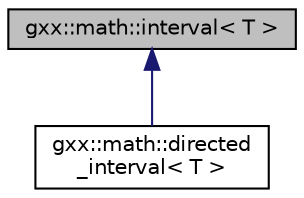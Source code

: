 digraph "gxx::math::interval&lt; T &gt;"
{
  edge [fontname="Helvetica",fontsize="10",labelfontname="Helvetica",labelfontsize="10"];
  node [fontname="Helvetica",fontsize="10",shape=record];
  Node1 [label="gxx::math::interval\< T \>",height=0.2,width=0.4,color="black", fillcolor="grey75", style="filled", fontcolor="black"];
  Node1 -> Node2 [dir="back",color="midnightblue",fontsize="10",style="solid",fontname="Helvetica"];
  Node2 [label="gxx::math::directed\l_interval\< T \>",height=0.2,width=0.4,color="black", fillcolor="white", style="filled",URL="$structgxx_1_1math_1_1directed__interval.html"];
}
